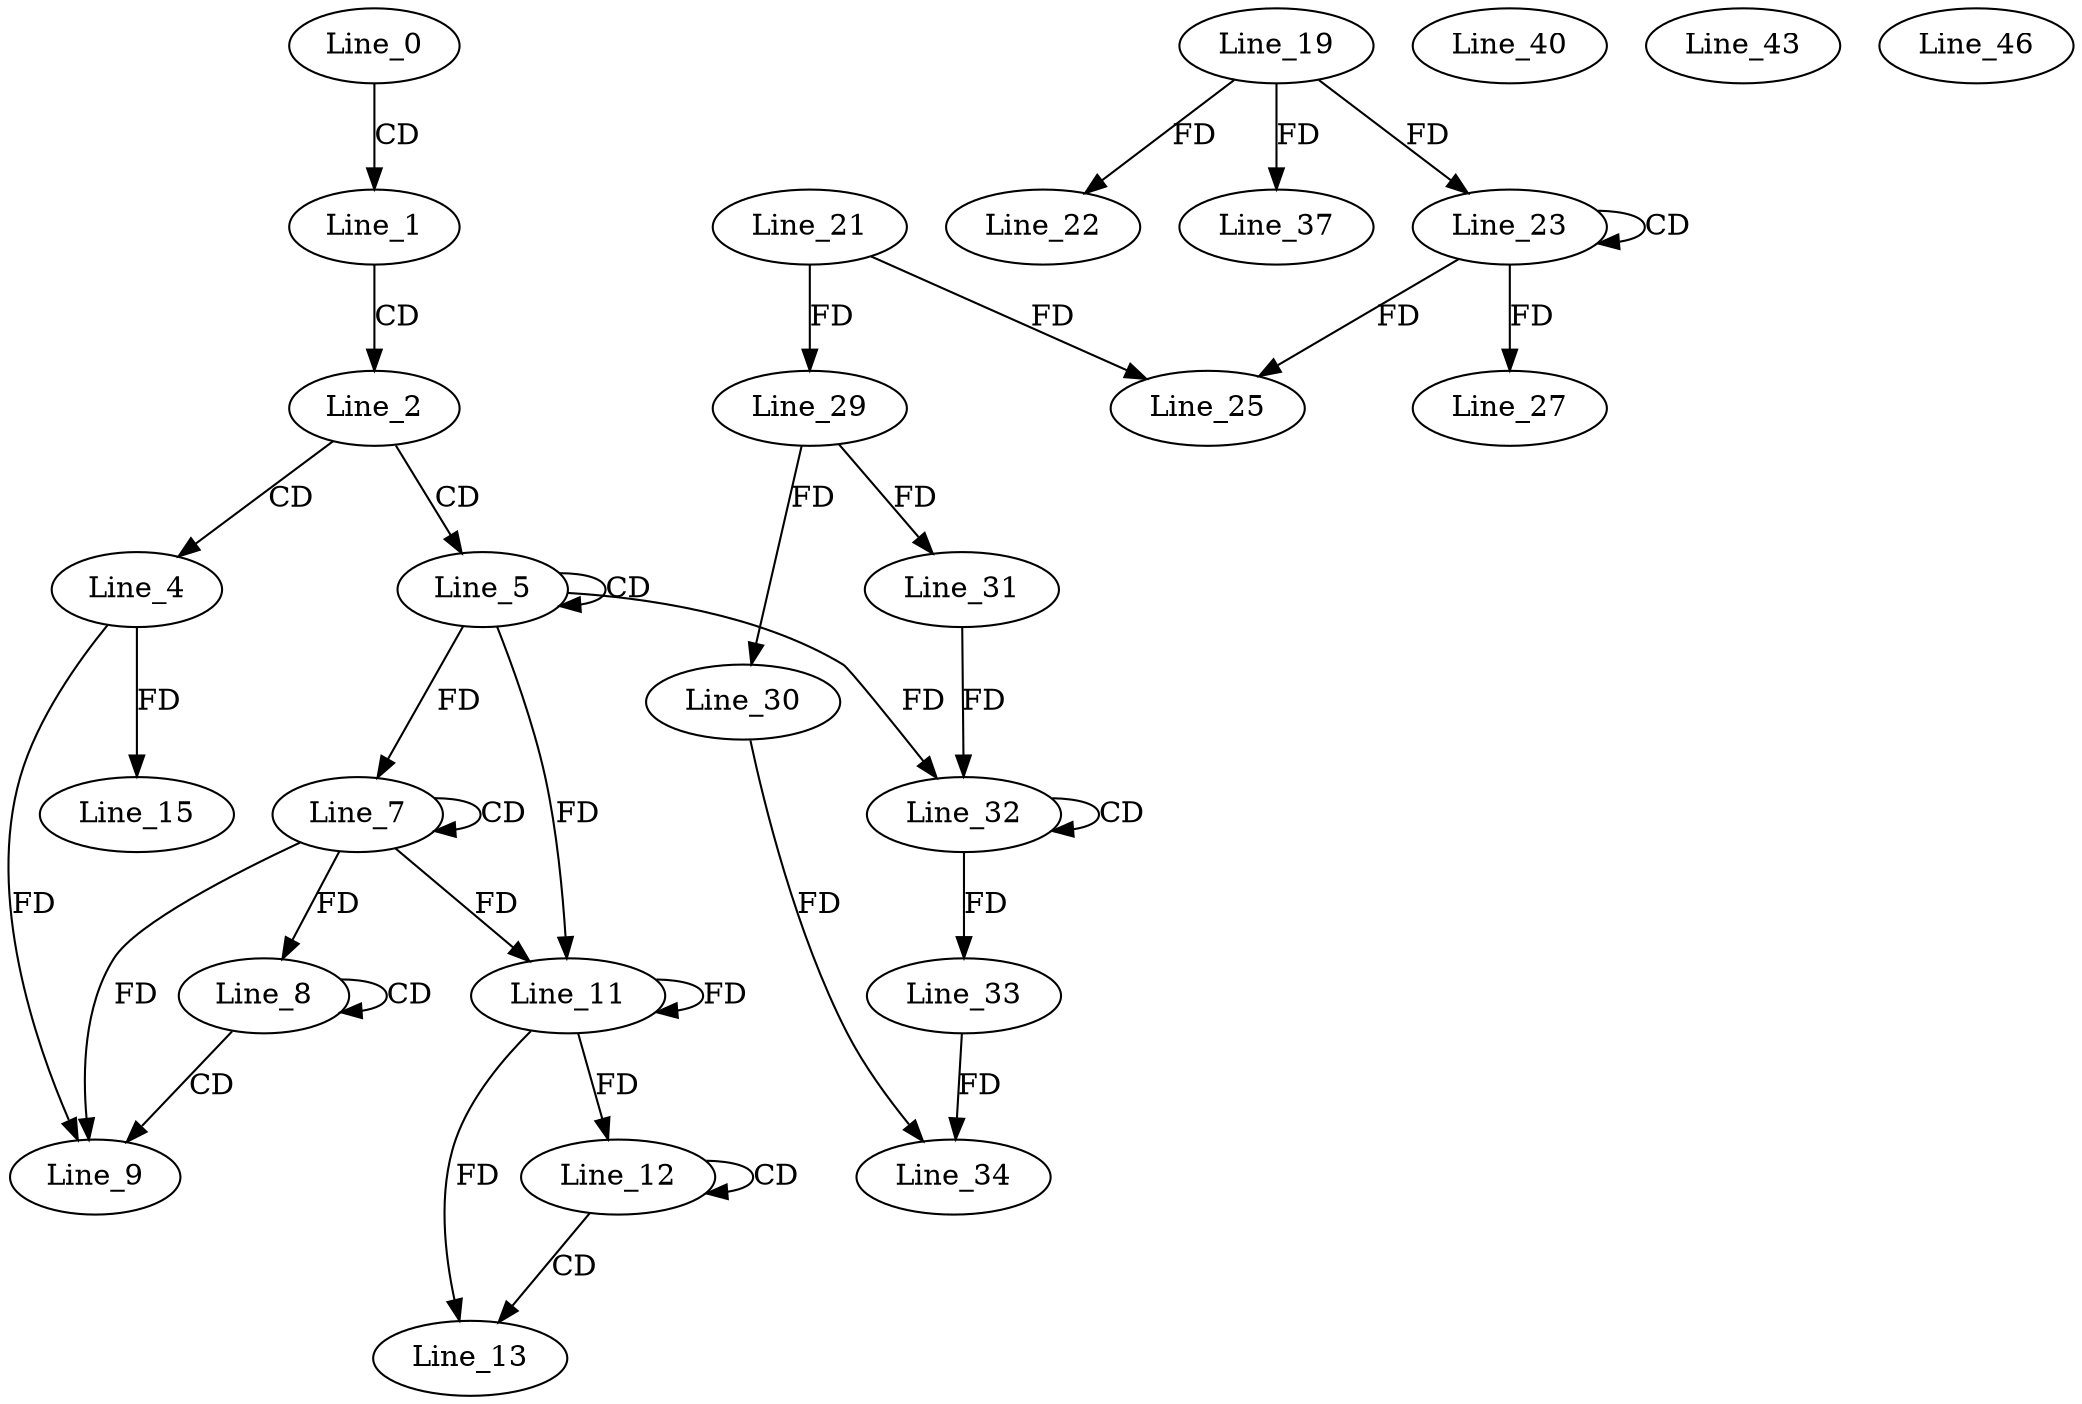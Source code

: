 digraph G {
  Line_0;
  Line_1;
  Line_2;
  Line_4;
  Line_5;
  Line_5;
  Line_7;
  Line_7;
  Line_8;
  Line_8;
  Line_9;
  Line_9;
  Line_11;
  Line_11;
  Line_12;
  Line_12;
  Line_13;
  Line_13;
  Line_15;
  Line_19;
  Line_22;
  Line_23;
  Line_23;
  Line_21;
  Line_25;
  Line_27;
  Line_29;
  Line_29;
  Line_30;
  Line_31;
  Line_32;
  Line_32;
  Line_31;
  Line_33;
  Line_30;
  Line_34;
  Line_33;
  Line_37;
  Line_40;
  Line_43;
  Line_46;
  Line_0 -> Line_1 [ label="CD" ];
  Line_1 -> Line_2 [ label="CD" ];
  Line_2 -> Line_4 [ label="CD" ];
  Line_2 -> Line_5 [ label="CD" ];
  Line_5 -> Line_5 [ label="CD" ];
  Line_7 -> Line_7 [ label="CD" ];
  Line_5 -> Line_7 [ label="FD" ];
  Line_8 -> Line_8 [ label="CD" ];
  Line_7 -> Line_8 [ label="FD" ];
  Line_8 -> Line_9 [ label="CD" ];
  Line_4 -> Line_9 [ label="FD" ];
  Line_7 -> Line_9 [ label="FD" ];
  Line_7 -> Line_11 [ label="FD" ];
  Line_11 -> Line_11 [ label="FD" ];
  Line_5 -> Line_11 [ label="FD" ];
  Line_12 -> Line_12 [ label="CD" ];
  Line_11 -> Line_12 [ label="FD" ];
  Line_12 -> Line_13 [ label="CD" ];
  Line_11 -> Line_13 [ label="FD" ];
  Line_4 -> Line_15 [ label="FD" ];
  Line_19 -> Line_22 [ label="FD" ];
  Line_23 -> Line_23 [ label="CD" ];
  Line_19 -> Line_23 [ label="FD" ];
  Line_21 -> Line_25 [ label="FD" ];
  Line_23 -> Line_25 [ label="FD" ];
  Line_23 -> Line_27 [ label="FD" ];
  Line_21 -> Line_29 [ label="FD" ];
  Line_29 -> Line_30 [ label="FD" ];
  Line_29 -> Line_31 [ label="FD" ];
  Line_32 -> Line_32 [ label="CD" ];
  Line_5 -> Line_32 [ label="FD" ];
  Line_31 -> Line_32 [ label="FD" ];
  Line_32 -> Line_33 [ label="FD" ];
  Line_30 -> Line_34 [ label="FD" ];
  Line_33 -> Line_34 [ label="FD" ];
  Line_19 -> Line_37 [ label="FD" ];
}
